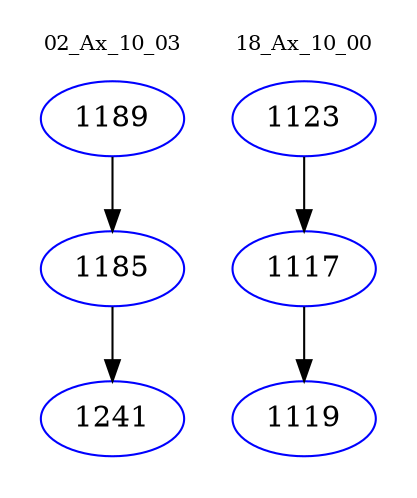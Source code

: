 digraph{
subgraph cluster_0 {
color = white
label = "02_Ax_10_03";
fontsize=10;
T0_1189 [label="1189", color="blue"]
T0_1189 -> T0_1185 [color="black"]
T0_1185 [label="1185", color="blue"]
T0_1185 -> T0_1241 [color="black"]
T0_1241 [label="1241", color="blue"]
}
subgraph cluster_1 {
color = white
label = "18_Ax_10_00";
fontsize=10;
T1_1123 [label="1123", color="blue"]
T1_1123 -> T1_1117 [color="black"]
T1_1117 [label="1117", color="blue"]
T1_1117 -> T1_1119 [color="black"]
T1_1119 [label="1119", color="blue"]
}
}
